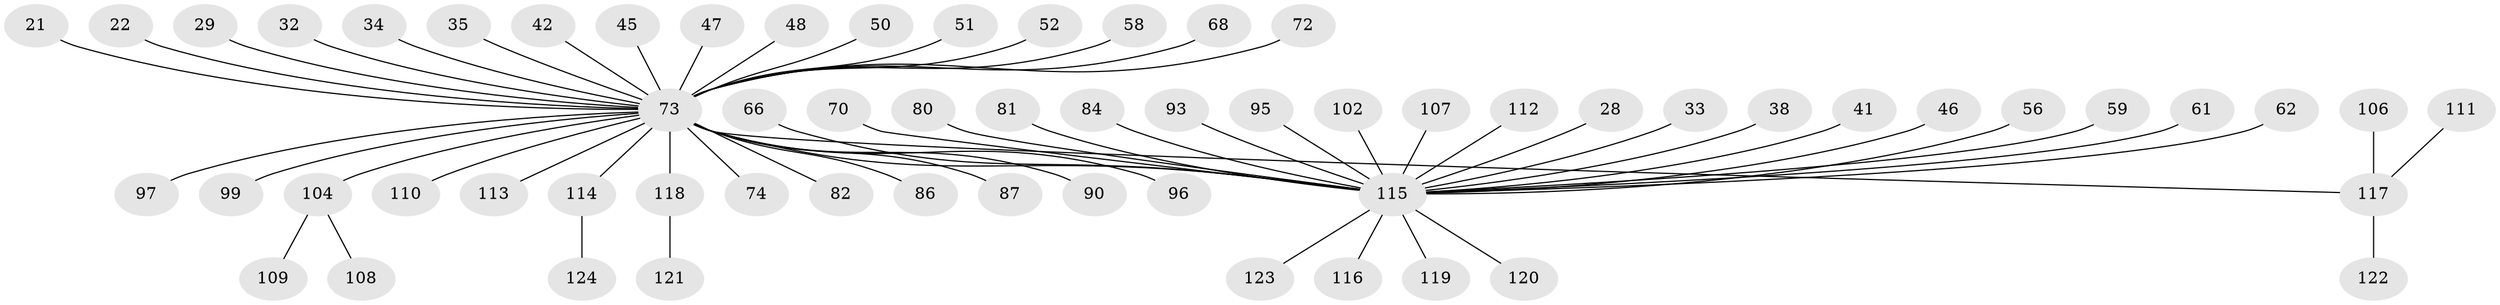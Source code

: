 // original degree distribution, {19: 0.008064516129032258, 8: 0.008064516129032258, 9: 0.008064516129032258, 1: 0.6693548387096774, 12: 0.008064516129032258, 11: 0.008064516129032258, 6: 0.024193548387096774, 5: 0.016129032258064516, 10: 0.008064516129032258, 2: 0.1693548387096774, 4: 0.024193548387096774, 3: 0.04838709677419355}
// Generated by graph-tools (version 1.1) at 2025/48/03/09/25 04:48:52]
// undirected, 62 vertices, 61 edges
graph export_dot {
graph [start="1"]
  node [color=gray90,style=filled];
  21;
  22;
  28;
  29;
  32;
  33 [super="+20"];
  34;
  35;
  38;
  41;
  42;
  45;
  46;
  47;
  48;
  50;
  51;
  52;
  56;
  58;
  59;
  61;
  62;
  66;
  68;
  70;
  72;
  73 [super="+71+67"];
  74;
  80 [super="+63"];
  81;
  82;
  84;
  86;
  87;
  90;
  93;
  95;
  96;
  97;
  99;
  102 [super="+83"];
  104 [super="+101"];
  106;
  107;
  108;
  109;
  110;
  111;
  112;
  113;
  114;
  115 [super="+75+103+100"];
  116;
  117 [super="+105"];
  118;
  119;
  120 [super="+91"];
  121;
  122 [super="+77"];
  123 [super="+78"];
  124;
  21 -- 73;
  22 -- 73;
  28 -- 115;
  29 -- 73;
  32 -- 73;
  33 -- 115;
  34 -- 73;
  35 -- 73;
  38 -- 115;
  41 -- 115;
  42 -- 73;
  45 -- 73;
  46 -- 115;
  47 -- 73;
  48 -- 73;
  50 -- 73;
  51 -- 73;
  52 -- 73;
  56 -- 115;
  58 -- 73;
  59 -- 115;
  61 -- 115;
  62 -- 115;
  66 -- 115;
  68 -- 73;
  70 -- 115;
  72 -- 73;
  73 -- 86;
  73 -- 99;
  73 -- 74;
  73 -- 82;
  73 -- 87;
  73 -- 90;
  73 -- 96;
  73 -- 97;
  73 -- 110;
  73 -- 113;
  73 -- 114;
  73 -- 118;
  73 -- 115 [weight=3];
  73 -- 104;
  73 -- 117;
  80 -- 115;
  81 -- 115;
  84 -- 115;
  93 -- 115;
  95 -- 115;
  102 -- 115;
  104 -- 108;
  104 -- 109;
  106 -- 117;
  107 -- 115;
  111 -- 117;
  112 -- 115;
  114 -- 124;
  115 -- 119;
  115 -- 116;
  115 -- 123;
  115 -- 120;
  117 -- 122;
  118 -- 121;
}
